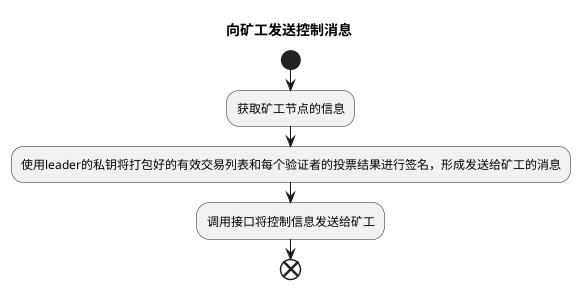 @startuml
title 向矿工发送控制消息
start
:获取矿工节点的信息;
:使用leader的私钥将打包好的有效交易列表和每个验证者的投票结果进行签名，形成发送给矿工的消息;
:调用接口将控制信息发送给矿工;
end
@enduml